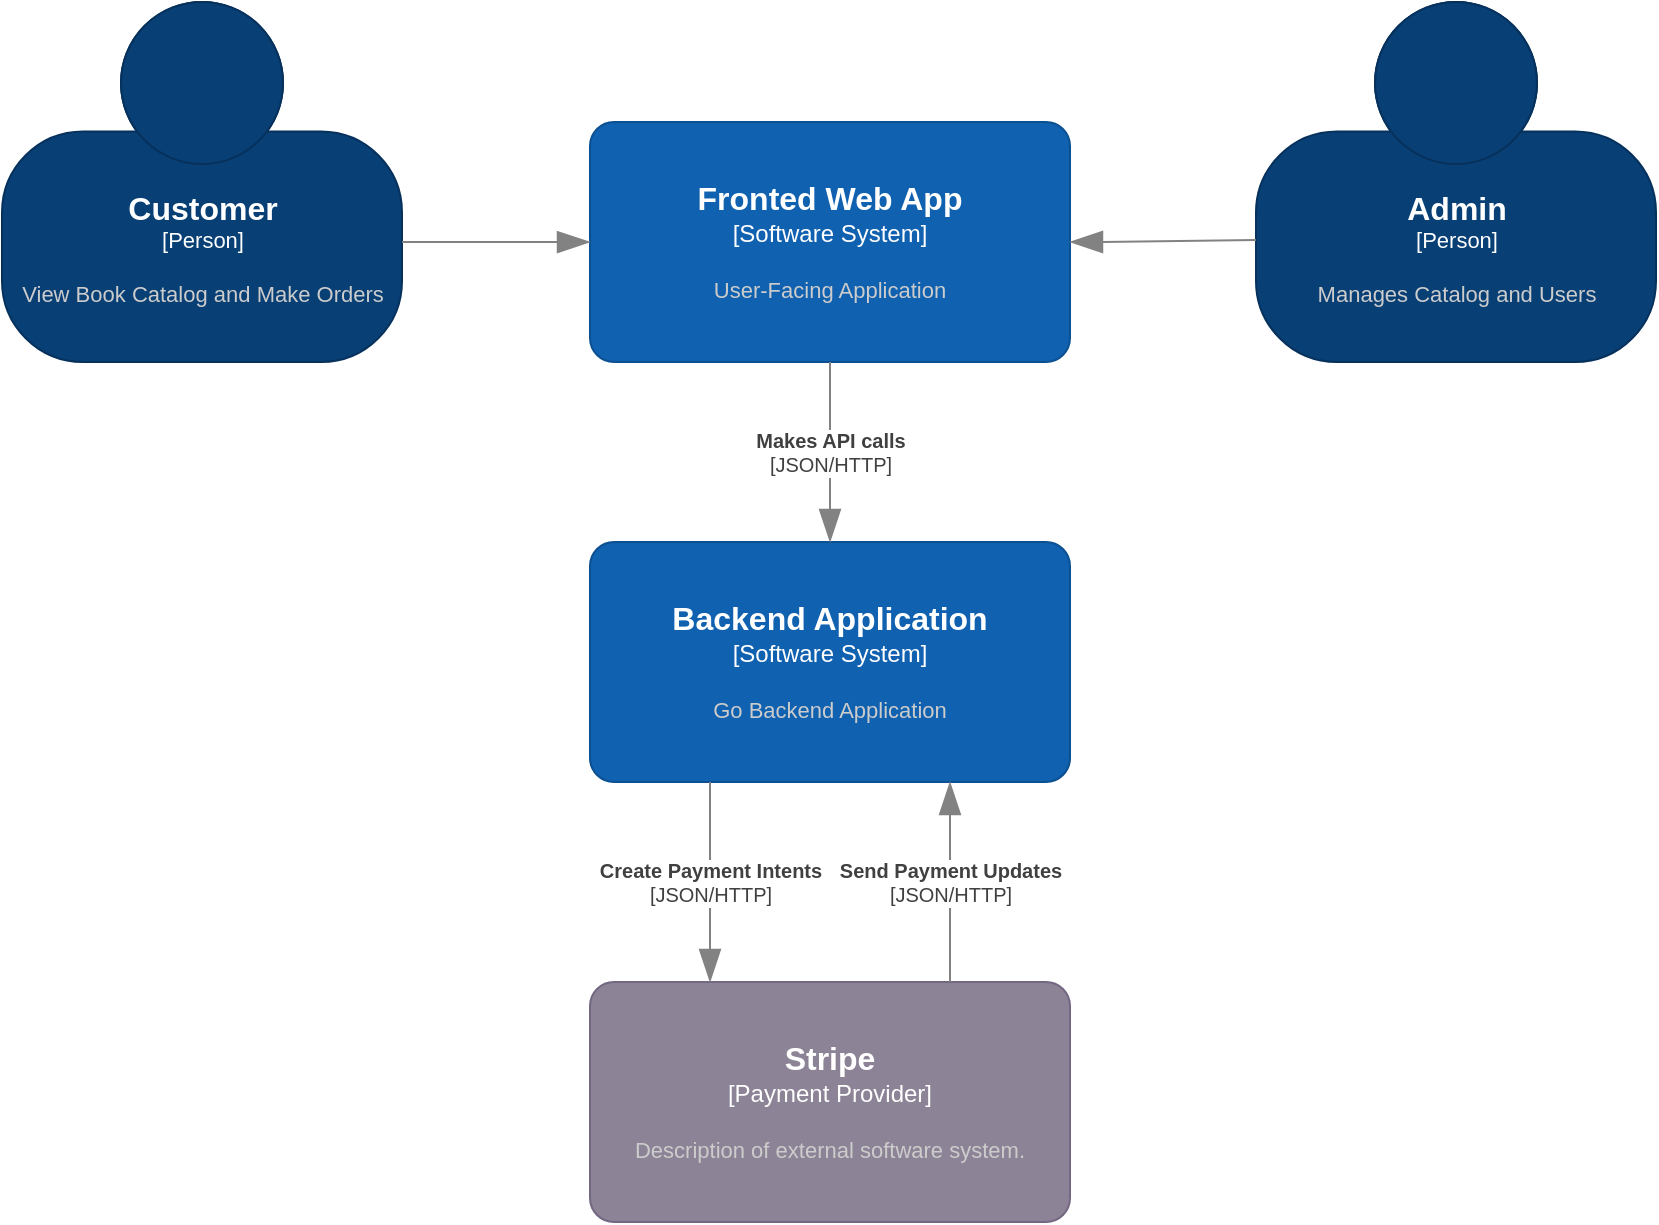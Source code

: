 <mxfile version="23.0.2" type="device" pages="3">
  <diagram id="YCKluI5oADyFQfYF-PUI" name="System Context Diagram">
    <mxGraphModel dx="1434" dy="684" grid="1" gridSize="10" guides="1" tooltips="1" connect="1" arrows="1" fold="1" page="1" pageScale="1" pageWidth="827" pageHeight="1169" math="0" shadow="0">
      <root>
        <mxCell id="0" />
        <mxCell id="1" parent="0" />
        <object placeholders="1" c4Name="Admin" c4Type="Person" c4Description="Manages Catalog and Users" label="&lt;font style=&quot;font-size: 16px&quot;&gt;&lt;b&gt;%c4Name%&lt;/b&gt;&lt;/font&gt;&lt;div&gt;[%c4Type%]&lt;/div&gt;&lt;br&gt;&lt;div&gt;&lt;font style=&quot;font-size: 11px&quot;&gt;&lt;font color=&quot;#cccccc&quot;&gt;%c4Description%&lt;/font&gt;&lt;/div&gt;" id="HQC1gXO5xqUS5fZfbOTc-1">
          <mxCell style="html=1;fontSize=11;dashed=0;whitespace=wrap;fillColor=#083F75;strokeColor=#06315C;fontColor=#ffffff;shape=mxgraph.c4.person2;align=center;metaEdit=1;points=[[0.5,0,0],[1,0.5,0],[1,0.75,0],[0.75,1,0],[0.5,1,0],[0.25,1,0],[0,0.75,0],[0,0.5,0]];resizable=0;" parent="1" vertex="1">
            <mxGeometry x="627" y="60" width="200" height="180" as="geometry" />
          </mxCell>
        </object>
        <object placeholders="1" c4Name="Fronted Web App" c4Type="Software System" c4Description="User-Facing Application" label="&lt;font style=&quot;font-size: 16px&quot;&gt;&lt;b&gt;%c4Name%&lt;/b&gt;&lt;/font&gt;&lt;div&gt;[%c4Type%]&lt;/div&gt;&lt;br&gt;&lt;div&gt;&lt;font style=&quot;font-size: 11px&quot;&gt;&lt;font color=&quot;#cccccc&quot;&gt;%c4Description%&lt;/font&gt;&lt;/div&gt;" id="HQC1gXO5xqUS5fZfbOTc-2">
          <mxCell style="rounded=1;whiteSpace=wrap;html=1;labelBackgroundColor=none;fillColor=#1061B0;fontColor=#ffffff;align=center;arcSize=10;strokeColor=#0D5091;metaEdit=1;resizable=0;points=[[0.25,0,0],[0.5,0,0],[0.75,0,0],[1,0.25,0],[1,0.5,0],[1,0.75,0],[0.75,1,0],[0.5,1,0],[0.25,1,0],[0,0.75,0],[0,0.5,0],[0,0.25,0]];" parent="1" vertex="1">
            <mxGeometry x="294" y="120" width="240" height="120" as="geometry" />
          </mxCell>
        </object>
        <object placeholders="1" c4Name="Backend Application" c4Type="Software System" c4Description="Go Backend Application" label="&lt;font style=&quot;font-size: 16px&quot;&gt;&lt;b&gt;%c4Name%&lt;/b&gt;&lt;/font&gt;&lt;div&gt;[%c4Type%]&lt;/div&gt;&lt;br&gt;&lt;div&gt;&lt;font style=&quot;font-size: 11px&quot;&gt;&lt;font color=&quot;#cccccc&quot;&gt;%c4Description%&lt;/font&gt;&lt;/div&gt;" id="HQC1gXO5xqUS5fZfbOTc-3">
          <mxCell style="rounded=1;whiteSpace=wrap;html=1;labelBackgroundColor=none;fillColor=#1061B0;fontColor=#ffffff;align=center;arcSize=10;strokeColor=#0D5091;metaEdit=1;resizable=0;points=[[0.25,0,0],[0.5,0,0],[0.75,0,0],[1,0.25,0],[1,0.5,0],[1,0.75,0],[0.75,1,0],[0.5,1,0],[0.25,1,0],[0,0.75,0],[0,0.5,0],[0,0.25,0]];" parent="1" vertex="1">
            <mxGeometry x="294" y="330" width="240" height="120" as="geometry" />
          </mxCell>
        </object>
        <object placeholders="1" c4Name="Customer" c4Type="Person" c4Description="View Book Catalog and Make Orders" label="&lt;font style=&quot;font-size: 16px&quot;&gt;&lt;b&gt;%c4Name%&lt;/b&gt;&lt;/font&gt;&lt;div&gt;[%c4Type%]&lt;/div&gt;&lt;br&gt;&lt;div&gt;&lt;font style=&quot;font-size: 11px&quot;&gt;&lt;font color=&quot;#cccccc&quot;&gt;%c4Description%&lt;/font&gt;&lt;/div&gt;" id="HQC1gXO5xqUS5fZfbOTc-4">
          <mxCell style="html=1;fontSize=11;dashed=0;whitespace=wrap;fillColor=#083F75;strokeColor=#06315C;fontColor=#ffffff;shape=mxgraph.c4.person2;align=center;metaEdit=1;points=[[0.5,0,0],[1,0.5,0],[1,0.75,0],[0.75,1,0],[0.5,1,0],[0.25,1,0],[0,0.75,0],[0,0.5,0]];resizable=0;" parent="1" vertex="1">
            <mxGeometry y="60" width="200" height="180" as="geometry" />
          </mxCell>
        </object>
        <object placeholders="1" c4Name="Stripe" c4Type="Payment Provider" c4Description="Description of external software system." label="&lt;font style=&quot;font-size: 16px&quot;&gt;&lt;b&gt;%c4Name%&lt;/b&gt;&lt;/font&gt;&lt;div&gt;[%c4Type%]&lt;/div&gt;&lt;br&gt;&lt;div&gt;&lt;font style=&quot;font-size: 11px&quot;&gt;&lt;font color=&quot;#cccccc&quot;&gt;%c4Description%&lt;/font&gt;&lt;/div&gt;" id="HQC1gXO5xqUS5fZfbOTc-5">
          <mxCell style="rounded=1;whiteSpace=wrap;html=1;labelBackgroundColor=none;fillColor=#8C8496;fontColor=#ffffff;align=center;arcSize=10;strokeColor=#736782;metaEdit=1;resizable=0;points=[[0.25,0,0],[0.5,0,0],[0.75,0,0],[1,0.25,0],[1,0.5,0],[1,0.75,0],[0.75,1,0],[0.5,1,0],[0.25,1,0],[0,0.75,0],[0,0.5,0],[0,0.25,0]];" parent="1" vertex="1">
            <mxGeometry x="294" y="550" width="240" height="120" as="geometry" />
          </mxCell>
        </object>
        <object placeholders="1" c4Type="Relationship" c4Technology="JSON/HTTP" c4Description="Makes API calls" label="&lt;div style=&quot;text-align: left&quot;&gt;&lt;div style=&quot;text-align: center&quot;&gt;&lt;b&gt;%c4Description%&lt;/b&gt;&lt;/div&gt;&lt;div style=&quot;text-align: center&quot;&gt;[%c4Technology%]&lt;/div&gt;&lt;/div&gt;" id="HQC1gXO5xqUS5fZfbOTc-9">
          <mxCell style="endArrow=blockThin;html=1;fontSize=10;fontColor=#404040;strokeWidth=1;endFill=1;strokeColor=#828282;elbow=vertical;metaEdit=1;endSize=14;startSize=14;jumpStyle=arc;jumpSize=16;rounded=0;edgeStyle=orthogonalEdgeStyle;exitX=0.5;exitY=1;exitDx=0;exitDy=0;exitPerimeter=0;entryX=0.5;entryY=0;entryDx=0;entryDy=0;entryPerimeter=0;" parent="1" source="HQC1gXO5xqUS5fZfbOTc-2" target="HQC1gXO5xqUS5fZfbOTc-3" edge="1">
            <mxGeometry width="240" relative="1" as="geometry">
              <mxPoint x="490" y="290" as="sourcePoint" />
              <mxPoint x="730" y="290" as="targetPoint" />
            </mxGeometry>
          </mxCell>
        </object>
        <object placeholders="1" c4Type="Relationship" id="HQC1gXO5xqUS5fZfbOTc-11">
          <mxCell style="endArrow=blockThin;html=1;fontSize=10;fontColor=#404040;strokeWidth=1;endFill=1;strokeColor=#828282;elbow=vertical;metaEdit=1;endSize=14;startSize=14;jumpStyle=arc;jumpSize=16;rounded=0;edgeStyle=orthogonalEdgeStyle;exitX=0;exitY=0.661;exitDx=0;exitDy=0;exitPerimeter=0;entryX=1;entryY=0.5;entryDx=0;entryDy=0;entryPerimeter=0;" parent="1" source="HQC1gXO5xqUS5fZfbOTc-1" target="HQC1gXO5xqUS5fZfbOTc-2" edge="1">
            <mxGeometry width="240" relative="1" as="geometry">
              <mxPoint x="580" y="179.5" as="sourcePoint" />
              <mxPoint x="340" y="179.5" as="targetPoint" />
            </mxGeometry>
          </mxCell>
        </object>
        <object placeholders="1" c4Type="Relationship" id="HQC1gXO5xqUS5fZfbOTc-12">
          <mxCell style="endArrow=blockThin;html=1;fontSize=10;fontColor=#404040;strokeWidth=1;endFill=1;strokeColor=#828282;elbow=vertical;metaEdit=1;endSize=14;startSize=14;jumpStyle=arc;jumpSize=16;rounded=0;edgeStyle=orthogonalEdgeStyle;entryX=0;entryY=0.5;entryDx=0;entryDy=0;entryPerimeter=0;exitX=1;exitY=0.667;exitDx=0;exitDy=0;exitPerimeter=0;" parent="1" source="HQC1gXO5xqUS5fZfbOTc-4" target="HQC1gXO5xqUS5fZfbOTc-2" edge="1">
            <mxGeometry width="240" relative="1" as="geometry">
              <mxPoint x="240" y="180" as="sourcePoint" />
              <mxPoint x="170" y="310" as="targetPoint" />
            </mxGeometry>
          </mxCell>
        </object>
        <object placeholders="1" c4Type="Relationship" c4Technology="JSON/HTTP" c4Description="Create Payment Intents" label="&lt;div style=&quot;text-align: left&quot;&gt;&lt;div style=&quot;text-align: center&quot;&gt;&lt;b&gt;%c4Description%&lt;/b&gt;&lt;/div&gt;&lt;div style=&quot;text-align: center&quot;&gt;[%c4Technology%]&lt;/div&gt;&lt;/div&gt;" id="HQC1gXO5xqUS5fZfbOTc-13">
          <mxCell style="endArrow=blockThin;html=1;fontSize=10;fontColor=#404040;strokeWidth=1;endFill=1;strokeColor=#828282;elbow=vertical;metaEdit=1;endSize=14;startSize=14;jumpStyle=arc;jumpSize=16;rounded=0;edgeStyle=orthogonalEdgeStyle;exitX=0.25;exitY=1;exitDx=0;exitDy=0;exitPerimeter=0;entryX=0.25;entryY=0;entryDx=0;entryDy=0;entryPerimeter=0;" parent="1" source="HQC1gXO5xqUS5fZfbOTc-3" target="HQC1gXO5xqUS5fZfbOTc-5" edge="1">
            <mxGeometry width="240" relative="1" as="geometry">
              <mxPoint x="320" y="510" as="sourcePoint" />
              <mxPoint x="560" y="510" as="targetPoint" />
            </mxGeometry>
          </mxCell>
        </object>
        <object placeholders="1" c4Type="Relationship" c4Technology="JSON/HTTP" c4Description="Send Payment Updates" label="&lt;div style=&quot;text-align: left&quot;&gt;&lt;div style=&quot;text-align: center&quot;&gt;&lt;b&gt;%c4Description%&lt;/b&gt;&lt;/div&gt;&lt;div style=&quot;text-align: center&quot;&gt;[%c4Technology%]&lt;/div&gt;&lt;/div&gt;" id="HQC1gXO5xqUS5fZfbOTc-14">
          <mxCell style="endArrow=blockThin;html=1;fontSize=10;fontColor=#404040;strokeWidth=1;endFill=1;strokeColor=#828282;elbow=vertical;metaEdit=1;endSize=14;startSize=14;jumpStyle=arc;jumpSize=16;rounded=0;edgeStyle=orthogonalEdgeStyle;exitX=0.75;exitY=0;exitDx=0;exitDy=0;exitPerimeter=0;entryX=0.75;entryY=1;entryDx=0;entryDy=0;entryPerimeter=0;" parent="1" source="HQC1gXO5xqUS5fZfbOTc-5" target="HQC1gXO5xqUS5fZfbOTc-3" edge="1">
            <mxGeometry width="240" relative="1" as="geometry">
              <mxPoint x="500" y="500" as="sourcePoint" />
              <mxPoint x="740" y="500" as="targetPoint" />
            </mxGeometry>
          </mxCell>
        </object>
      </root>
    </mxGraphModel>
  </diagram>
  <diagram id="FSgdzXH8jFqnRMUGhMIF" name="Server-side Container">
    <mxGraphModel grid="1" page="1" gridSize="10" guides="1" tooltips="1" connect="1" arrows="1" fold="1" pageScale="1" pageWidth="827" pageHeight="1169" math="0" shadow="0">
      <root>
        <mxCell id="0" />
        <mxCell id="1" parent="0" />
        <mxCell id="3AC-nszMBK_XPgFlFn_c-10" value="" style="ellipse;whiteSpace=wrap;html=1;shadow=1;" vertex="1" parent="1">
          <mxGeometry x="180" y="230" width="710" height="390" as="geometry" />
        </mxCell>
        <object placeholders="1" c4Name="Backend Application" c4Type="Software System" c4Description="Go Backend Application" label="&lt;font style=&quot;font-size: 16px&quot;&gt;&lt;b&gt;%c4Name%&lt;/b&gt;&lt;/font&gt;&lt;div&gt;[%c4Type%]&lt;/div&gt;&lt;br&gt;&lt;div&gt;&lt;font style=&quot;font-size: 11px&quot;&gt;&lt;font color=&quot;#cccccc&quot;&gt;%c4Description%&lt;/font&gt;&lt;/div&gt;" id="3AC-nszMBK_XPgFlFn_c-1">
          <mxCell style="rounded=1;whiteSpace=wrap;html=1;labelBackgroundColor=none;fillColor=#1061B0;fontColor=#ffffff;align=center;arcSize=10;strokeColor=#0D5091;metaEdit=1;resizable=0;points=[[0.25,0,0],[0.5,0,0],[0.75,0,0],[1,0.25,0],[1,0.5,0],[1,0.75,0],[0.75,1,0],[0.5,1,0],[0.25,1,0],[0,0.75,0],[0,0.5,0],[0,0.25,0]];" vertex="1" parent="1">
            <mxGeometry x="415" y="-140" width="240" height="120" as="geometry" />
          </mxCell>
        </object>
        <object placeholders="1" c4Name="Auth" c4Type="Component" c4Technology="Go" c4Description="Contains Authentication Logic" label="&lt;font style=&quot;font-size: 16px&quot;&gt;&lt;b&gt;%c4Name%&lt;/b&gt;&lt;/font&gt;&lt;div&gt;[%c4Type%: %c4Technology%]&lt;/div&gt;&lt;br&gt;&lt;div&gt;&lt;font style=&quot;font-size: 11px&quot;&gt;%c4Description%&lt;/font&gt;&lt;/div&gt;" id="3AC-nszMBK_XPgFlFn_c-3">
          <mxCell style="rounded=1;whiteSpace=wrap;html=1;labelBackgroundColor=none;fillColor=#63BEF2;fontColor=#ffffff;align=center;arcSize=6;strokeColor=#2086C9;metaEdit=1;resizable=0;points=[[0.25,0,0],[0.5,0,0],[0.75,0,0],[1,0.25,0],[1,0.5,0],[1,0.75,0],[0.75,1,0],[0.5,1,0],[0.25,1,0],[0,0.75,0],[0,0.5,0],[0,0.25,0]];" vertex="1" parent="1">
            <mxGeometry x="250" y="310" width="240" height="120" as="geometry" />
          </mxCell>
        </object>
        <object placeholders="1" c4Name="Catalog" c4Type="Component" c4Technology="Go" c4Description="Catalog Management" label="&lt;font style=&quot;font-size: 16px&quot;&gt;&lt;b&gt;%c4Name%&lt;/b&gt;&lt;/font&gt;&lt;div&gt;[%c4Type%: %c4Technology%]&lt;/div&gt;&lt;br&gt;&lt;div&gt;&lt;font style=&quot;font-size: 11px&quot;&gt;%c4Description%&lt;/font&gt;&lt;/div&gt;" id="3AC-nszMBK_XPgFlFn_c-4">
          <mxCell style="rounded=1;whiteSpace=wrap;html=1;labelBackgroundColor=none;fillColor=#63BEF2;fontColor=#ffffff;align=center;arcSize=6;strokeColor=#2086C9;metaEdit=1;resizable=0;points=[[0.25,0,0],[0.5,0,0],[0.75,0,0],[1,0.25,0],[1,0.5,0],[1,0.75,0],[0.75,1,0],[0.5,1,0],[0.25,1,0],[0,0.75,0],[0,0.5,0],[0,0.25,0]];" vertex="1" parent="1">
            <mxGeometry x="414" y="465" width="240" height="120" as="geometry" />
          </mxCell>
        </object>
        <object placeholders="1" c4Name="Shop" c4Type="Component" c4Technology="Go" c4Description="Order Management" label="&lt;font style=&quot;font-size: 16px&quot;&gt;&lt;b&gt;%c4Name%&lt;/b&gt;&lt;/font&gt;&lt;div&gt;[%c4Type%: %c4Technology%]&lt;/div&gt;&lt;br&gt;&lt;div&gt;&lt;font style=&quot;font-size: 11px&quot;&gt;%c4Description%&lt;/font&gt;&lt;/div&gt;" id="3AC-nszMBK_XPgFlFn_c-5">
          <mxCell style="rounded=1;whiteSpace=wrap;html=1;labelBackgroundColor=none;fillColor=#63BEF2;fontColor=#ffffff;align=center;arcSize=6;strokeColor=#2086C9;metaEdit=1;resizable=0;points=[[0.25,0,0],[0.5,0,0],[0.75,0,0],[1,0.25,0],[1,0.5,0],[1,0.75,0],[0.75,1,0],[0.5,1,0],[0.25,1,0],[0,0.75,0],[0,0.5,0],[0,0.25,0]];" vertex="1" parent="1">
            <mxGeometry x="580" y="310" width="240" height="120" as="geometry" />
          </mxCell>
        </object>
        <object placeholders="1" c4Name="Persistence" c4Type="Component" c4Technology="Go" c4Description="Performs Database Access Operations" label="&lt;font style=&quot;font-size: 16px&quot;&gt;&lt;b&gt;%c4Name%&lt;/b&gt;&lt;/font&gt;&lt;div&gt;[%c4Type%: %c4Technology%]&lt;/div&gt;&lt;br&gt;&lt;div&gt;&lt;font style=&quot;font-size: 11px&quot;&gt;%c4Description%&lt;/font&gt;&lt;/div&gt;" id="3AC-nszMBK_XPgFlFn_c-14">
          <mxCell style="rounded=1;whiteSpace=wrap;html=1;labelBackgroundColor=none;fillColor=#63BEF2;fontColor=#ffffff;align=center;arcSize=6;strokeColor=#2086C9;metaEdit=1;resizable=0;points=[[0.25,0,0],[0.5,0,0],[0.75,0,0],[1,0.25,0],[1,0.5,0],[1,0.75,0],[0.75,1,0],[0.5,1,0],[0.25,1,0],[0,0.75,0],[0,0.5,0],[0,0.25,0]];" vertex="1" parent="1">
            <mxGeometry x="-60" y="160" width="240" height="120" as="geometry" />
          </mxCell>
        </object>
        <object placeholders="1" c4Name="Storage" c4Type="Component" c4Technology="Go" c4Description="Performs File Storage/Retrival in S3" label="&lt;font style=&quot;font-size: 16px&quot;&gt;&lt;b&gt;%c4Name%&lt;/b&gt;&lt;/font&gt;&lt;div&gt;[%c4Type%: %c4Technology%]&lt;/div&gt;&lt;br&gt;&lt;div&gt;&lt;font style=&quot;font-size: 11px&quot;&gt;%c4Description%&lt;/font&gt;&lt;/div&gt;" id="3AC-nszMBK_XPgFlFn_c-15">
          <mxCell style="rounded=1;whiteSpace=wrap;html=1;labelBackgroundColor=none;fillColor=#63BEF2;fontColor=#ffffff;align=center;arcSize=6;strokeColor=#2086C9;metaEdit=1;resizable=0;points=[[0.25,0,0],[0.5,0,0],[0.75,0,0],[1,0.25,0],[1,0.5,0],[1,0.75,0],[0.75,1,0],[0.5,1,0],[0.25,1,0],[0,0.75,0],[0,0.5,0],[0,0.25,0]];" vertex="1" parent="1">
            <mxGeometry x="-90" y="360" width="240" height="120" as="geometry" />
          </mxCell>
        </object>
        <object placeholders="1" c4Name="Email" c4Type="Component" c4Technology="Go" c4Description="Responsible for Sending Emails using SES" label="&lt;font style=&quot;font-size: 16px&quot;&gt;&lt;b&gt;%c4Name%&lt;/b&gt;&lt;/font&gt;&lt;div&gt;[%c4Type%: %c4Technology%]&lt;/div&gt;&lt;br&gt;&lt;div&gt;&lt;font style=&quot;font-size: 11px&quot;&gt;%c4Description%&lt;/font&gt;&lt;/div&gt;" id="3AC-nszMBK_XPgFlFn_c-16">
          <mxCell style="rounded=1;whiteSpace=wrap;html=1;labelBackgroundColor=none;fillColor=#63BEF2;fontColor=#ffffff;align=center;arcSize=6;strokeColor=#2086C9;metaEdit=1;resizable=0;points=[[0.25,0,0],[0.5,0,0],[0.75,0,0],[1,0.25,0],[1,0.5,0],[1,0.75,0],[0.75,1,0],[0.5,1,0],[0.25,1,0],[0,0.75,0],[0,0.5,0],[0,0.25,0]];" vertex="1" parent="1">
            <mxGeometry x="-60" y="570" width="240" height="120" as="geometry" />
          </mxCell>
        </object>
        <object placeholders="1" c4Name="Payment" c4Type="Component" c4Technology="Go" c4Description="Responsible for Managing Payments" label="&lt;font style=&quot;font-size: 16px&quot;&gt;&lt;b&gt;%c4Name%&lt;/b&gt;&lt;/font&gt;&lt;div&gt;[%c4Type%: %c4Technology%]&lt;/div&gt;&lt;br&gt;&lt;div&gt;&lt;font style=&quot;font-size: 11px&quot;&gt;%c4Description%&lt;/font&gt;&lt;/div&gt;" id="3AC-nszMBK_XPgFlFn_c-17">
          <mxCell style="rounded=1;whiteSpace=wrap;html=1;labelBackgroundColor=none;fillColor=#63BEF2;fontColor=#ffffff;align=center;arcSize=6;strokeColor=#2086C9;metaEdit=1;resizable=0;points=[[0.25,0,0],[0.5,0,0],[0.75,0,0],[1,0.25,0],[1,0.5,0],[1,0.75,0],[0.75,1,0],[0.5,1,0],[0.25,1,0],[0,0.75,0],[0,0.5,0],[0,0.25,0]];" vertex="1" parent="1">
            <mxGeometry x="415" y="680" width="240" height="120" as="geometry" />
          </mxCell>
        </object>
        <object placeholders="1" c4Name="Token" c4Type="Component" c4Technology="Go" c4Description="Create/Read JWT Tokens" label="&lt;font style=&quot;font-size: 16px&quot;&gt;&lt;b&gt;%c4Name%&lt;/b&gt;&lt;/font&gt;&lt;div&gt;[%c4Type%: %c4Technology%]&lt;/div&gt;&lt;br&gt;&lt;div&gt;&lt;font style=&quot;font-size: 11px&quot;&gt;%c4Description%&lt;/font&gt;&lt;/div&gt;" id="3AC-nszMBK_XPgFlFn_c-18">
          <mxCell style="rounded=1;whiteSpace=wrap;html=1;labelBackgroundColor=none;fillColor=#63BEF2;fontColor=#ffffff;align=center;arcSize=6;strokeColor=#2086C9;metaEdit=1;resizable=0;points=[[0.25,0,0],[0.5,0,0],[0.75,0,0],[1,0.25,0],[1,0.5,0],[1,0.75,0],[0.75,1,0],[0.5,1,0],[0.25,1,0],[0,0.75,0],[0,0.5,0],[0,0.25,0]];" vertex="1" parent="1">
            <mxGeometry x="890" y="570" width="240" height="120" as="geometry" />
          </mxCell>
        </object>
        <object placeholders="1" c4Name="Hash" c4Type="Component" c4Technology="Go" c4Description="Reponsible for Hashing/Comparing Passwords" label="&lt;font style=&quot;font-size: 16px&quot;&gt;&lt;b&gt;%c4Name%&lt;/b&gt;&lt;/font&gt;&lt;div&gt;[%c4Type%: %c4Technology%]&lt;/div&gt;&lt;br&gt;&lt;div&gt;&lt;font style=&quot;font-size: 11px&quot;&gt;%c4Description%&lt;/font&gt;&lt;/div&gt;" id="3AC-nszMBK_XPgFlFn_c-19">
          <mxCell style="rounded=1;whiteSpace=wrap;html=1;labelBackgroundColor=none;fillColor=#63BEF2;fontColor=#ffffff;align=center;arcSize=6;strokeColor=#2086C9;metaEdit=1;resizable=0;points=[[0.25,0,0],[0.5,0,0],[0.75,0,0],[1,0.25,0],[1,0.5,0],[1,0.75,0],[0.75,1,0],[0.5,1,0],[0.25,1,0],[0,0.75,0],[0,0.5,0],[0,0.25,0]];" vertex="1" parent="1">
            <mxGeometry x="920" y="360" width="240" height="120" as="geometry" />
          </mxCell>
        </object>
        <object placeholders="1" c4Name="Generator" c4Type="Component" c4Technology="Go" c4Description="Generates Passwords, IDs and File names" label="&lt;font style=&quot;font-size: 16px&quot;&gt;&lt;b&gt;%c4Name%&lt;/b&gt;&lt;/font&gt;&lt;div&gt;[%c4Type%: %c4Technology%]&lt;/div&gt;&lt;br&gt;&lt;div&gt;&lt;font style=&quot;font-size: 11px&quot;&gt;%c4Description%&lt;/font&gt;&lt;/div&gt;" id="3AC-nszMBK_XPgFlFn_c-21">
          <mxCell style="rounded=1;whiteSpace=wrap;html=1;labelBackgroundColor=none;fillColor=#63BEF2;fontColor=#ffffff;align=center;arcSize=6;strokeColor=#2086C9;metaEdit=1;resizable=0;points=[[0.25,0,0],[0.5,0,0],[0.75,0,0],[1,0.25,0],[1,0.5,0],[1,0.75,0],[0.75,1,0],[0.5,1,0],[0.25,1,0],[0,0.75,0],[0,0.5,0],[0,0.25,0]];" vertex="1" parent="1">
            <mxGeometry x="890" y="160" width="240" height="120" as="geometry" />
          </mxCell>
        </object>
        <object placeholders="1" c4Name="Server" c4Type="Component" c4Technology="Go" c4Description="Responsible for Mananing Routes and HTTP Handlers" label="&lt;font style=&quot;font-size: 16px&quot;&gt;&lt;b&gt;%c4Name%&lt;/b&gt;&lt;/font&gt;&lt;div&gt;[%c4Type%: %c4Technology%]&lt;/div&gt;&lt;br&gt;&lt;div&gt;&lt;font style=&quot;font-size: 11px&quot;&gt;%c4Description%&lt;/font&gt;&lt;/div&gt;" id="3AC-nszMBK_XPgFlFn_c-22">
          <mxCell style="rounded=1;whiteSpace=wrap;html=1;labelBackgroundColor=none;fillColor=#63BEF2;fontColor=#ffffff;align=center;arcSize=6;strokeColor=#2086C9;metaEdit=1;resizable=0;points=[[0.25,0,0],[0.5,0,0],[0.75,0,0],[1,0.25,0],[1,0.5,0],[1,0.75,0],[0.75,1,0],[0.5,1,0],[0.25,1,0],[0,0.75,0],[0,0.5,0],[0,0.25,0]];" vertex="1" parent="1">
            <mxGeometry x="415" y="40" width="240" height="120" as="geometry" />
          </mxCell>
        </object>
        <object placeholders="1" c4Type="Relationship" id="3AC-nszMBK_XPgFlFn_c-23">
          <mxCell style="endArrow=blockThin;html=1;fontSize=10;fontColor=#404040;strokeWidth=1;endFill=1;strokeColor=#828282;elbow=vertical;metaEdit=1;endSize=14;startSize=14;jumpStyle=arc;jumpSize=16;rounded=0;edgeStyle=orthogonalEdgeStyle;exitX=0.5;exitY=1;exitDx=0;exitDy=0;exitPerimeter=0;entryX=0.5;entryY=0;entryDx=0;entryDy=0;entryPerimeter=0;" edge="1" parent="1" source="3AC-nszMBK_XPgFlFn_c-1" target="3AC-nszMBK_XPgFlFn_c-22">
            <mxGeometry width="240" relative="1" as="geometry">
              <mxPoint x="740" y="80" as="sourcePoint" />
              <mxPoint x="980" y="80" as="targetPoint" />
            </mxGeometry>
          </mxCell>
        </object>
        <object placeholders="1" c4Type="Relationship" id="3AC-nszMBK_XPgFlFn_c-27">
          <mxCell style="endArrow=blockThin;html=1;fontSize=10;fontColor=#404040;strokeWidth=1;endFill=1;strokeColor=#828282;elbow=vertical;metaEdit=1;endSize=14;startSize=14;jumpStyle=arc;jumpSize=16;rounded=0;edgeStyle=orthogonalEdgeStyle;exitX=0.5;exitY=1;exitDx=0;exitDy=0;exitPerimeter=0;entryX=0.5;entryY=0;entryDx=0;entryDy=0;" edge="1" parent="1" source="3AC-nszMBK_XPgFlFn_c-22" target="3AC-nszMBK_XPgFlFn_c-10">
            <mxGeometry width="240" relative="1" as="geometry">
              <mxPoint x="690" y="190" as="sourcePoint" />
              <mxPoint x="930" y="190" as="targetPoint" />
            </mxGeometry>
          </mxCell>
        </object>
        <object placeholders="1" c4Type="Relationship" id="3AC-nszMBK_XPgFlFn_c-28">
          <mxCell style="endArrow=blockThin;html=1;fontSize=10;fontColor=#404040;strokeWidth=1;endFill=1;strokeColor=#828282;elbow=vertical;metaEdit=1;endSize=14;startSize=14;jumpStyle=arc;jumpSize=16;rounded=0;edgeStyle=orthogonalEdgeStyle;exitX=1;exitY=0.5;exitDx=0;exitDy=0;exitPerimeter=0;" edge="1" parent="1" source="3AC-nszMBK_XPgFlFn_c-15">
            <mxGeometry width="240" relative="1" as="geometry">
              <mxPoint x="170" y="420" as="sourcePoint" />
              <mxPoint x="180" y="420" as="targetPoint" />
            </mxGeometry>
          </mxCell>
        </object>
        <object placeholders="1" c4Type="Relationship" id="3AC-nszMBK_XPgFlFn_c-29">
          <mxCell style="endArrow=blockThin;html=1;fontSize=10;fontColor=#404040;strokeWidth=1;endFill=1;strokeColor=#828282;elbow=vertical;metaEdit=1;endSize=14;startSize=14;jumpStyle=arc;jumpSize=16;rounded=0;edgeStyle=orthogonalEdgeStyle;exitX=0.5;exitY=0;exitDx=0;exitDy=0;exitPerimeter=0;entryX=0.5;entryY=1;entryDx=0;entryDy=0;" edge="1" parent="1" source="3AC-nszMBK_XPgFlFn_c-17" target="3AC-nszMBK_XPgFlFn_c-10">
            <mxGeometry width="240" relative="1" as="geometry">
              <mxPoint x="650" y="660" as="sourcePoint" />
              <mxPoint x="890" y="660" as="targetPoint" />
            </mxGeometry>
          </mxCell>
        </object>
        <object placeholders="1" c4Type="Relationship" id="3AC-nszMBK_XPgFlFn_c-30">
          <mxCell style="endArrow=blockThin;html=1;fontSize=10;fontColor=#404040;strokeWidth=1;endFill=1;strokeColor=#828282;elbow=vertical;metaEdit=1;endSize=14;startSize=14;jumpStyle=arc;jumpSize=16;rounded=0;edgeStyle=orthogonalEdgeStyle;exitX=0;exitY=0.5;exitDx=0;exitDy=0;exitPerimeter=0;" edge="1" parent="1" source="3AC-nszMBK_XPgFlFn_c-19">
            <mxGeometry width="240" relative="1" as="geometry">
              <mxPoint x="880" y="440" as="sourcePoint" />
              <mxPoint x="890" y="420" as="targetPoint" />
            </mxGeometry>
          </mxCell>
        </object>
        <object placeholders="1" c4Type="Relationship" id="3AC-nszMBK_XPgFlFn_c-31">
          <mxCell style="endArrow=blockThin;html=1;fontSize=10;fontColor=#404040;strokeWidth=1;endFill=1;strokeColor=#828282;elbow=vertical;metaEdit=1;endSize=14;startSize=14;jumpStyle=arc;jumpSize=16;rounded=0;exitX=1;exitY=0.5;exitDx=0;exitDy=0;exitPerimeter=0;entryX=0;entryY=0;entryDx=0;entryDy=0;" edge="1" parent="1" source="3AC-nszMBK_XPgFlFn_c-14" target="3AC-nszMBK_XPgFlFn_c-10">
            <mxGeometry width="240" relative="1" as="geometry">
              <mxPoint x="10" y="120" as="sourcePoint" />
              <mxPoint x="250" y="120" as="targetPoint" />
            </mxGeometry>
          </mxCell>
        </object>
        <object placeholders="1" c4Type="Relationship" id="3AC-nszMBK_XPgFlFn_c-32">
          <mxCell style="endArrow=blockThin;html=1;fontSize=10;fontColor=#404040;strokeWidth=1;endFill=1;strokeColor=#828282;elbow=vertical;metaEdit=1;endSize=14;startSize=14;jumpStyle=arc;jumpSize=16;rounded=0;exitX=1;exitY=0.5;exitDx=0;exitDy=0;exitPerimeter=0;entryX=0;entryY=1;entryDx=0;entryDy=0;" edge="1" parent="1" source="3AC-nszMBK_XPgFlFn_c-16" target="3AC-nszMBK_XPgFlFn_c-10">
            <mxGeometry width="240" relative="1" as="geometry">
              <mxPoint x="220" y="640" as="sourcePoint" />
              <mxPoint x="323.977" y="698.579" as="targetPoint" />
            </mxGeometry>
          </mxCell>
        </object>
        <object placeholders="1" c4Type="Relationship" id="3AC-nszMBK_XPgFlFn_c-33">
          <mxCell style="endArrow=blockThin;html=1;fontSize=10;fontColor=#404040;strokeWidth=1;endFill=1;strokeColor=#828282;elbow=vertical;metaEdit=1;endSize=14;startSize=14;jumpStyle=arc;jumpSize=16;rounded=0;exitX=0;exitY=0.5;exitDx=0;exitDy=0;exitPerimeter=0;entryX=0.844;entryY=0.875;entryDx=0;entryDy=0;entryPerimeter=0;" edge="1" parent="1" source="3AC-nszMBK_XPgFlFn_c-18" target="3AC-nszMBK_XPgFlFn_c-10">
            <mxGeometry width="240" relative="1" as="geometry">
              <mxPoint x="730" y="668.58" as="sourcePoint" />
              <mxPoint x="833.977" y="600.001" as="targetPoint" />
            </mxGeometry>
          </mxCell>
        </object>
        <object placeholders="1" c4Type="Relationship" id="3AC-nszMBK_XPgFlFn_c-35">
          <mxCell style="endArrow=blockThin;html=1;fontSize=10;fontColor=#404040;strokeWidth=1;endFill=1;strokeColor=#828282;elbow=vertical;metaEdit=1;endSize=14;startSize=14;jumpStyle=arc;jumpSize=16;rounded=0;exitX=0;exitY=0.5;exitDx=0;exitDy=0;exitPerimeter=0;entryX=1;entryY=0;entryDx=0;entryDy=0;" edge="1" parent="1" source="3AC-nszMBK_XPgFlFn_c-21" target="3AC-nszMBK_XPgFlFn_c-10">
            <mxGeometry width="240" relative="1" as="geometry">
              <mxPoint x="840.76" y="220" as="sourcePoint" />
              <mxPoint x="730.0" y="160" as="targetPoint" />
            </mxGeometry>
          </mxCell>
        </object>
        <mxCell id="3AC-nszMBK_XPgFlFn_c-36" value="Domain Code" style="text;html=1;strokeColor=none;fillColor=none;align=center;verticalAlign=middle;whiteSpace=wrap;rounded=0;shadow=1;fontColor=#EA6B66;fontSize=22;fontStyle=1" vertex="1" parent="1">
          <mxGeometry x="456.5" y="260" width="155" height="30" as="geometry" />
        </mxCell>
      </root>
    </mxGraphModel>
  </diagram>
  <diagram id="mD2Ft7pWUwcjNfQAdh2y" name="Infrastructure Diagram">
    <mxGraphModel dx="1434" dy="684" grid="1" gridSize="10" guides="1" tooltips="1" connect="1" arrows="1" fold="1" page="1" pageScale="1" pageWidth="827" pageHeight="1169" math="0" shadow="0">
      <root>
        <mxCell id="0" />
        <mxCell id="1" parent="0" />
        <mxCell id="41kGqneaQWQH3fI_qgJt-1" value="Cache" style="image;sketch=0;aspect=fixed;html=1;points=[];align=center;fontSize=12;image=img/lib/mscae/Cache_Redis_Product.svg;" vertex="1" parent="1">
          <mxGeometry x="643.87" y="360" width="95.24" height="80" as="geometry" />
        </mxCell>
        <mxCell id="41kGqneaQWQH3fI_qgJt-2" value="Database" style="image;aspect=fixed;html=1;points=[];align=center;fontSize=12;image=img/lib/azure2/databases/Azure_Database_PostgreSQL_Server.svg;" vertex="1" parent="1">
          <mxGeometry x="657.74" y="190" width="67.5" height="90" as="geometry" />
        </mxCell>
        <mxCell id="41kGqneaQWQH3fI_qgJt-3" value="Simple Storage System (S3)" style="sketch=0;outlineConnect=0;fontColor=#232F3E;gradientColor=none;fillColor=#7AA116;strokeColor=none;dashed=0;verticalLabelPosition=bottom;verticalAlign=top;align=center;html=1;fontSize=12;fontStyle=0;aspect=fixed;pointerEvents=1;shape=mxgraph.aws4.bucket;" vertex="1" parent="1">
          <mxGeometry x="516.5" y="112" width="75" height="78" as="geometry" />
        </mxCell>
        <mxCell id="41kGqneaQWQH3fI_qgJt-4" value="Payment" style="html=1;whiteSpace=wrap;strokeColor=none;fillColor=#0079D6;labelPosition=center;verticalLabelPosition=middle;verticalAlign=top;align=center;fontSize=12;outlineConnect=0;spacingTop=-6;fontColor=#FFFFFF;sketch=0;shape=mxgraph.sitemap.payment;" vertex="1" parent="1">
          <mxGeometry x="418.25" y="480" width="120" height="70" as="geometry" />
        </mxCell>
        <mxCell id="41kGqneaQWQH3fI_qgJt-5" value="Simple Email Service (SES)" style="outlineConnect=0;dashed=0;verticalLabelPosition=bottom;verticalAlign=top;align=center;html=1;shape=mxgraph.aws3.ses;fillColor=#D9A741;gradientColor=none;" vertex="1" parent="1">
          <mxGeometry x="338.75" y="104.5" width="79.5" height="93" as="geometry" />
        </mxCell>
        <mxCell id="41kGqneaQWQH3fI_qgJt-12" style="rounded=0;orthogonalLoop=1;jettySize=auto;html=1;" edge="1" parent="1" source="41kGqneaQWQH3fI_qgJt-6" target="41kGqneaQWQH3fI_qgJt-1">
          <mxGeometry relative="1" as="geometry" />
        </mxCell>
        <mxCell id="41kGqneaQWQH3fI_qgJt-13" style="edgeStyle=orthogonalEdgeStyle;rounded=0;orthogonalLoop=1;jettySize=auto;html=1;" edge="1" parent="1" source="41kGqneaQWQH3fI_qgJt-6" target="41kGqneaQWQH3fI_qgJt-4">
          <mxGeometry relative="1" as="geometry" />
        </mxCell>
        <mxCell id="41kGqneaQWQH3fI_qgJt-14" style="rounded=0;orthogonalLoop=1;jettySize=auto;html=1;" edge="1" parent="1" source="41kGqneaQWQH3fI_qgJt-6">
          <mxGeometry relative="1" as="geometry">
            <mxPoint x="550" y="220" as="targetPoint" />
          </mxGeometry>
        </mxCell>
        <mxCell id="41kGqneaQWQH3fI_qgJt-15" style="rounded=0;orthogonalLoop=1;jettySize=auto;html=1;" edge="1" parent="1" source="41kGqneaQWQH3fI_qgJt-6">
          <mxGeometry relative="1" as="geometry">
            <mxPoint x="379" y="220" as="targetPoint" />
          </mxGeometry>
        </mxCell>
        <mxCell id="41kGqneaQWQH3fI_qgJt-6" value="Web Instance" style="outlineConnect=0;dashed=0;verticalLabelPosition=bottom;verticalAlign=top;align=center;html=1;shape=mxgraph.aws3.ec2;fillColor=#F58534;gradientColor=none;" vertex="1" parent="1">
          <mxGeometry x="440" y="280" width="76.5" height="93" as="geometry" />
        </mxCell>
        <mxCell id="41kGqneaQWQH3fI_qgJt-8" value="Client" style="shape=umlActor;verticalLabelPosition=bottom;verticalAlign=top;html=1;outlineConnect=0;" vertex="1" parent="1">
          <mxGeometry x="190" y="266.5" width="60" height="120" as="geometry" />
        </mxCell>
        <mxCell id="41kGqneaQWQH3fI_qgJt-10" style="edgeStyle=orthogonalEdgeStyle;rounded=0;orthogonalLoop=1;jettySize=auto;html=1;entryX=0;entryY=0.5;entryDx=0;entryDy=0;entryPerimeter=0;" edge="1" parent="1" source="41kGqneaQWQH3fI_qgJt-8" target="41kGqneaQWQH3fI_qgJt-6">
          <mxGeometry relative="1" as="geometry" />
        </mxCell>
        <mxCell id="41kGqneaQWQH3fI_qgJt-11" style="rounded=0;orthogonalLoop=1;jettySize=auto;html=1;entryX=0.019;entryY=0.567;entryDx=0;entryDy=0;entryPerimeter=0;" edge="1" parent="1" source="41kGqneaQWQH3fI_qgJt-6" target="41kGqneaQWQH3fI_qgJt-2">
          <mxGeometry relative="1" as="geometry" />
        </mxCell>
      </root>
    </mxGraphModel>
  </diagram>
</mxfile>
